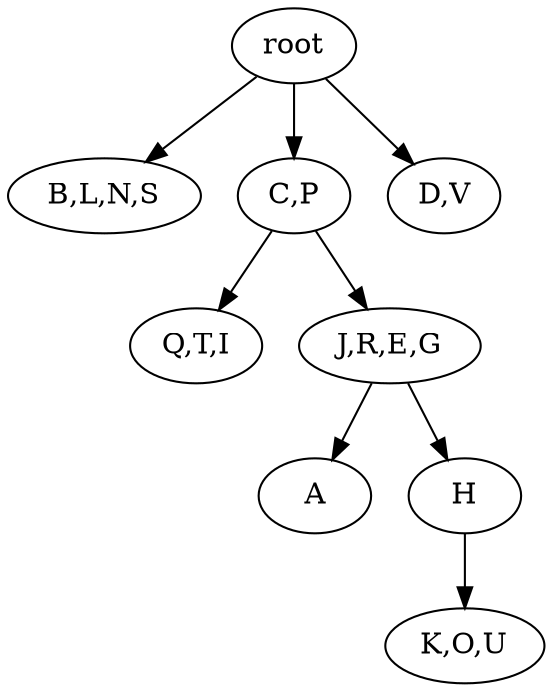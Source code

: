 strict digraph G {
	graph [name=G];
	0	 [label=root];
	3	 [label="B,L,N,S"];
	0 -> 3;
	1	 [label="C,P"];
	0 -> 1;
	2	 [label="D,V"];
	0 -> 2;
	8	 [label=A];
	6	 [label="Q,T,I"];
	1 -> 6;
	5	 [label="J,R,E,G"];
	1 -> 5;
	4	 [label="K,O,U"];
	9	 [label=H];
	9 -> 4;
	5 -> 8;
	5 -> 9;
}

